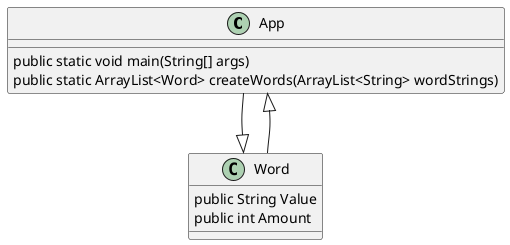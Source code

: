 @startuml
'https://plantuml.com/sequence-diagram

class App
{
    public static void main(String[] args)
    public static ArrayList<Word> createWords(ArrayList<String> wordStrings)
}

class Word
{
    public String Value
    public int Amount
}

App --|> Word
Word --|> App

@enduml